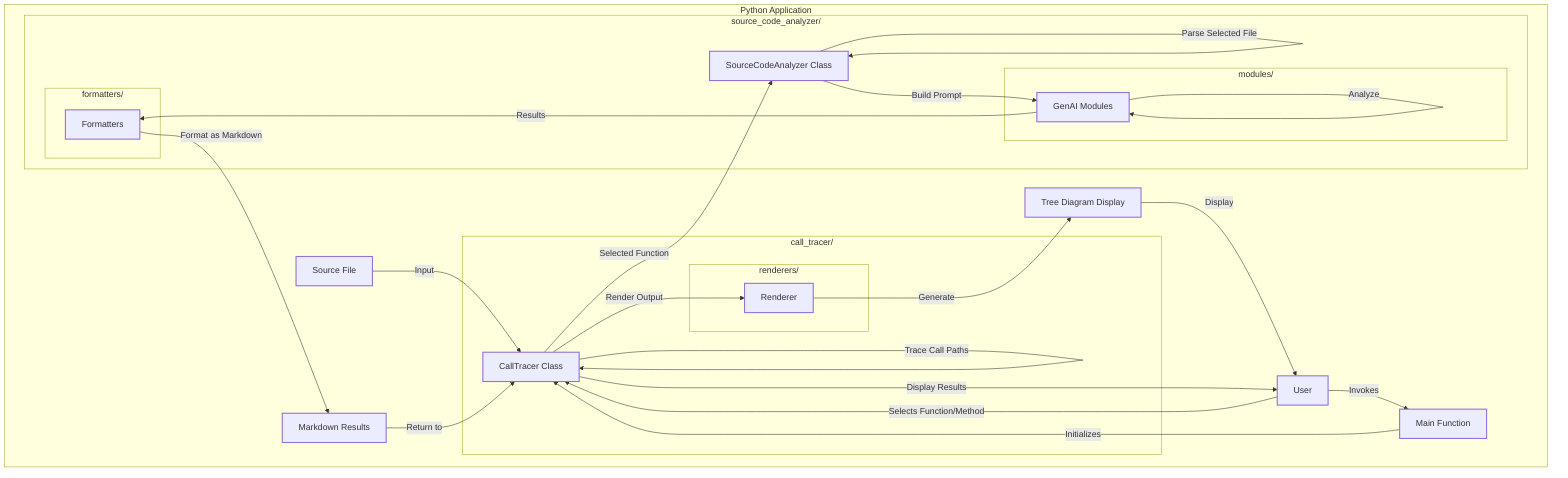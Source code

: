 graph TB
    subgraph "Python Application"
        Main[Main Function]

        subgraph "call_tracer/"
            CT[CallTracer Class]
            subgraph "renderers/"
                R[Renderer]
            end
        end

        subgraph "source_code_analyzer/"
            SCA[SourceCodeAnalyzer Class]
            subgraph "modules/"
                GenAI[GenAI Modules]
            end
            subgraph "formatters/"
                F[Formatters]
            end
        end

        User[User]
        SourceFile[Source File]
        TreeDiagram[Tree Diagram Display]
        MarkdownResults[Markdown Results]
    end

    %% Main flow
    User -->|Invokes| Main
    Main -->|Initializes| CT
    SourceFile -->|Input| CT

    %% Call Tracer workflow
    CT -->|Parse & Build AST| CT
    CT -->|Find Entry Point| CT
    CT -->|Trace Call Paths| CT
    CT -->|Render Output| R
    R -->|Generate| TreeDiagram
    TreeDiagram -->|Display| User

    %% User interaction
    User -->|Selects Function/Method| CT
    CT -->|Selected Function| SCA

    %% Source Code Analyzer workflow
    SCA -->|Parse Selected File| SCA
    SCA -->|Build Prompt| GenAI
    GenAI -->|Analyze| GenAI
    GenAI -->|Results| F
    F -->|Format as Markdown| MarkdownResults
    MarkdownResults -->|Return to| CT
    CT -->|Display Results| User

    %% Styling
    classDef mainComponent stroke-width:2px
    classDef subComponent stroke-width:2px
    classDef userInterface stroke-width:2px
    classDef dataFlow stroke-width:2px

    class CT,SCA mainComponent
    class R,GenAI,F subComponent
    class User,TreeDiagram,MarkdownResults userInterface
    class Main,SourceFile dataFlow